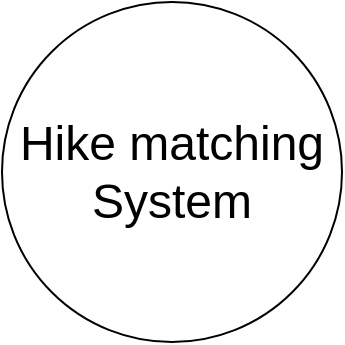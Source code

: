 <mxfile version="24.3.1" type="device">
  <diagram name="Page-1" id="6133507b-19e7-1e82-6fc7-422aa6c4b21f">
    <mxGraphModel dx="1434" dy="788" grid="1" gridSize="10" guides="1" tooltips="1" connect="1" arrows="1" fold="1" page="1" pageScale="1" pageWidth="1100" pageHeight="850" background="none" math="0" shadow="0">
      <root>
        <mxCell id="0" />
        <mxCell id="1" parent="0" />
        <mxCell id="k_RupyosA587b6uRsEtS-1" value="&lt;font style=&quot;font-size: 24px;&quot;&gt;Hike matching System&lt;/font&gt;" style="shape=ellipse;html=1;dashed=0;whiteSpace=wrap;aspect=fixed;perimeter=ellipsePerimeter;" vertex="1" parent="1">
          <mxGeometry x="440" y="255" width="170" height="170" as="geometry" />
        </mxCell>
      </root>
    </mxGraphModel>
  </diagram>
</mxfile>

